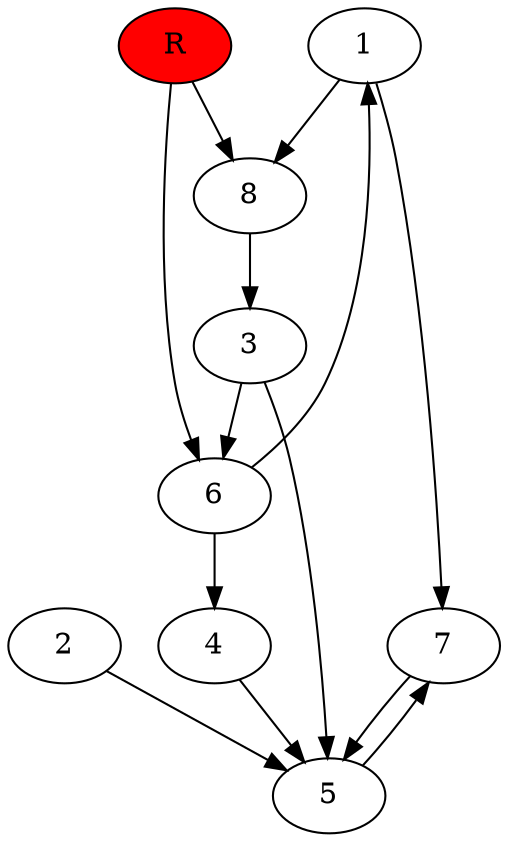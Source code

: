 digraph prb20904 {
	1
	2
	3
	4
	5
	6
	7
	8
	R [fillcolor="#ff0000" style=filled]
	1 -> 7
	1 -> 8
	2 -> 5
	3 -> 5
	3 -> 6
	4 -> 5
	5 -> 7
	6 -> 1
	6 -> 4
	7 -> 5
	8 -> 3
	R -> 6
	R -> 8
}
